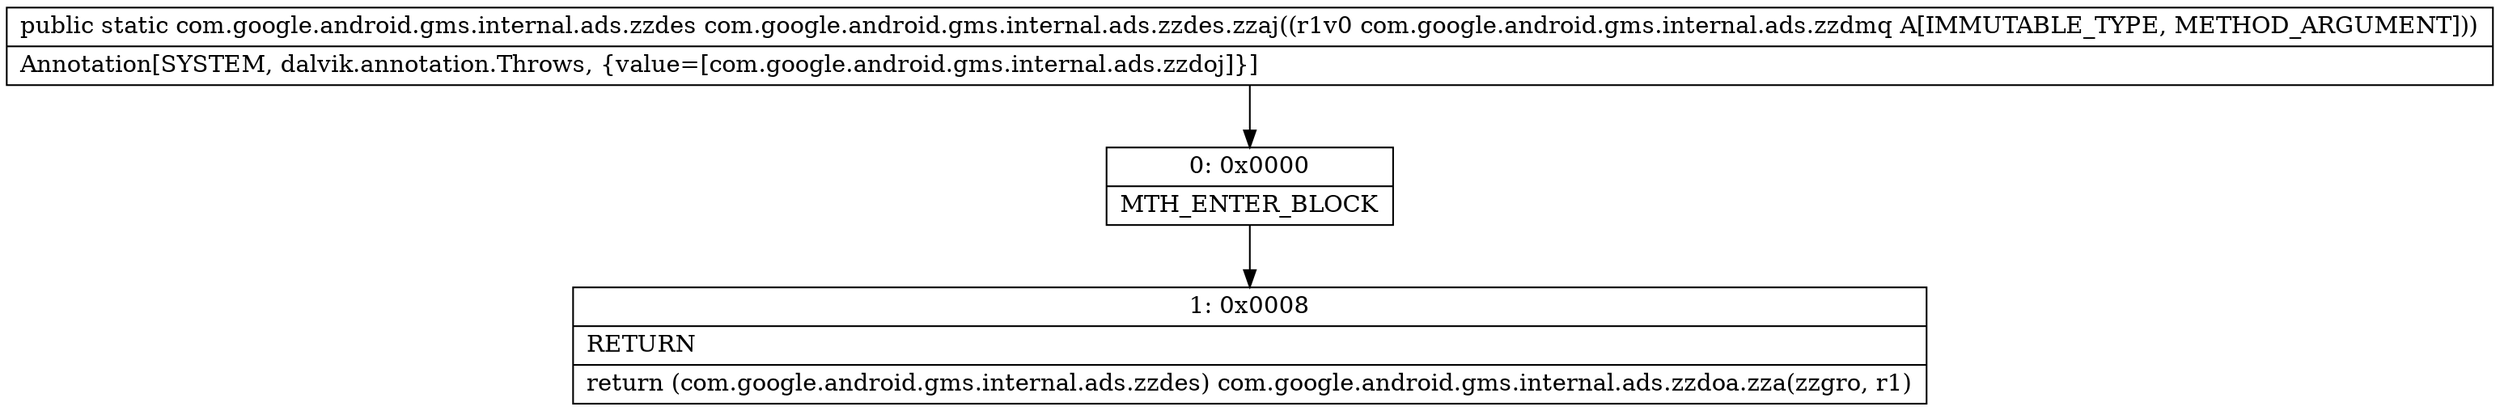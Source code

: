 digraph "CFG forcom.google.android.gms.internal.ads.zzdes.zzaj(Lcom\/google\/android\/gms\/internal\/ads\/zzdmq;)Lcom\/google\/android\/gms\/internal\/ads\/zzdes;" {
Node_0 [shape=record,label="{0\:\ 0x0000|MTH_ENTER_BLOCK\l}"];
Node_1 [shape=record,label="{1\:\ 0x0008|RETURN\l|return (com.google.android.gms.internal.ads.zzdes) com.google.android.gms.internal.ads.zzdoa.zza(zzgro, r1)\l}"];
MethodNode[shape=record,label="{public static com.google.android.gms.internal.ads.zzdes com.google.android.gms.internal.ads.zzdes.zzaj((r1v0 com.google.android.gms.internal.ads.zzdmq A[IMMUTABLE_TYPE, METHOD_ARGUMENT]))  | Annotation[SYSTEM, dalvik.annotation.Throws, \{value=[com.google.android.gms.internal.ads.zzdoj]\}]\l}"];
MethodNode -> Node_0;
Node_0 -> Node_1;
}

